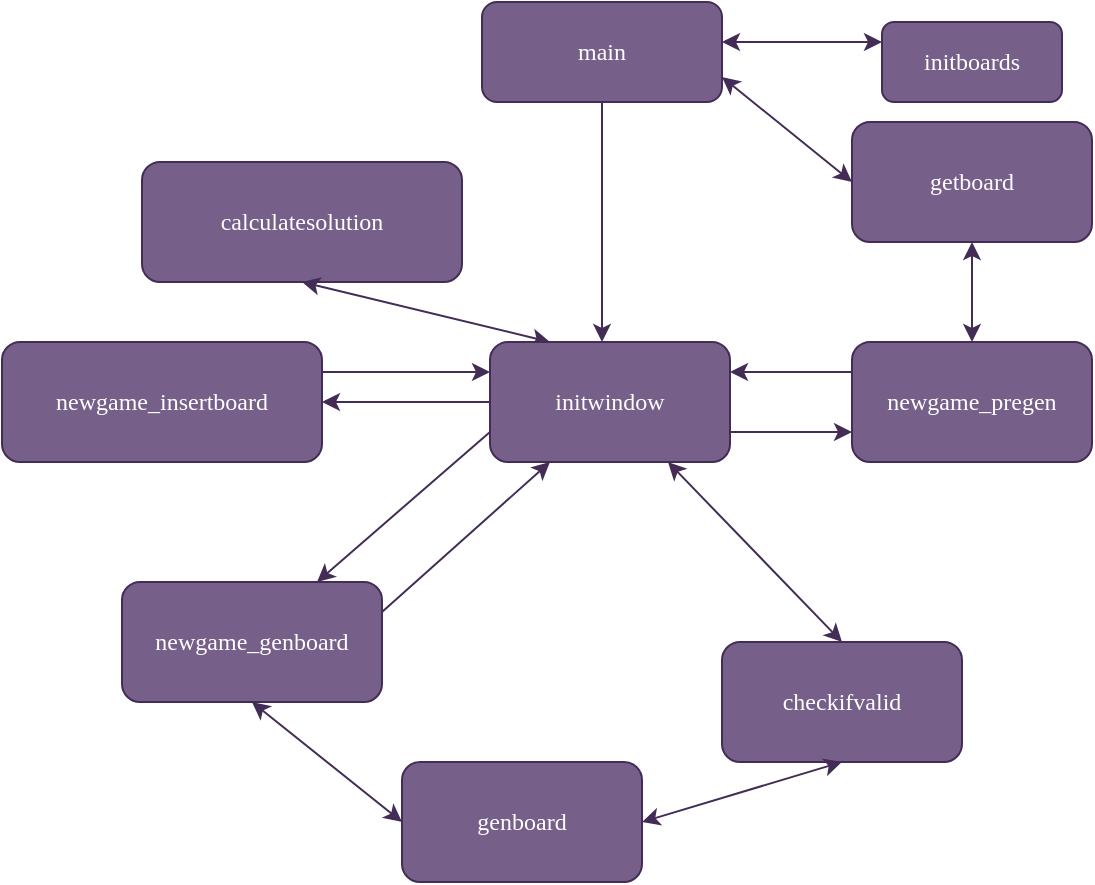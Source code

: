 <mxfile version="26.2.14">
  <diagram id="C5RBs43oDa-KdzZeNtuy" name="Page-1">
    <mxGraphModel dx="1426" dy="773" grid="1" gridSize="10" guides="1" tooltips="1" connect="1" arrows="1" fold="1" page="1" pageScale="1" pageWidth="827" pageHeight="1169" background="light-dark(#FFFFFF,#3F673F)" math="0" shadow="0">
      <root>
        <mxCell id="WIyWlLk6GJQsqaUBKTNV-0" />
        <mxCell id="WIyWlLk6GJQsqaUBKTNV-1" parent="WIyWlLk6GJQsqaUBKTNV-0" />
        <mxCell id="WIyWlLk6GJQsqaUBKTNV-3" value="main" style="rounded=1;whiteSpace=wrap;html=1;fontSize=12;glass=0;strokeWidth=1;shadow=0;fillColor=#76608a;strokeColor=#432D57;fontFamily=Lucida Console;fontColor=#ffffff;" parent="WIyWlLk6GJQsqaUBKTNV-1" vertex="1">
          <mxGeometry x="350" y="70" width="120" height="50" as="geometry" />
        </mxCell>
        <mxCell id="FNKoBImQwWc6U7kva2Of-9" value="" style="endArrow=classic;startArrow=classic;html=1;rounded=0;fillColor=#76608a;strokeColor=#432D57;fontFamily=Lucida Console;" parent="WIyWlLk6GJQsqaUBKTNV-1" edge="1">
          <mxGeometry width="50" height="50" relative="1" as="geometry">
            <mxPoint x="470" y="90" as="sourcePoint" />
            <mxPoint x="550" y="90" as="targetPoint" />
          </mxGeometry>
        </mxCell>
        <mxCell id="FNKoBImQwWc6U7kva2Of-10" value="initboards" style="rounded=1;whiteSpace=wrap;html=1;fillColor=#76608a;strokeColor=#432D57;fontFamily=Lucida Console;fontColor=#ffffff;" parent="WIyWlLk6GJQsqaUBKTNV-1" vertex="1">
          <mxGeometry x="550" y="80" width="90" height="40" as="geometry" />
        </mxCell>
        <mxCell id="FNKoBImQwWc6U7kva2Of-12" value="" style="endArrow=classic;startArrow=classic;html=1;rounded=0;exitX=1;exitY=0.75;exitDx=0;exitDy=0;entryX=0;entryY=0.5;entryDx=0;entryDy=0;fillColor=#76608a;strokeColor=#432D57;fontFamily=Lucida Console;" parent="WIyWlLk6GJQsqaUBKTNV-1" source="WIyWlLk6GJQsqaUBKTNV-3" target="FNKoBImQwWc6U7kva2Of-13" edge="1">
          <mxGeometry width="50" height="50" relative="1" as="geometry">
            <mxPoint x="480" y="280" as="sourcePoint" />
            <mxPoint x="550" y="280" as="targetPoint" />
          </mxGeometry>
        </mxCell>
        <mxCell id="FNKoBImQwWc6U7kva2Of-13" value="getboard" style="rounded=1;whiteSpace=wrap;html=1;fillColor=#76608a;strokeColor=#432D57;fontFamily=Lucida Console;fontColor=#ffffff;" parent="WIyWlLk6GJQsqaUBKTNV-1" vertex="1">
          <mxGeometry x="535" y="130" width="120" height="60" as="geometry" />
        </mxCell>
        <mxCell id="FNKoBImQwWc6U7kva2Of-14" value="" style="endArrow=classic;html=1;rounded=0;exitX=0.5;exitY=1;exitDx=0;exitDy=0;fillColor=#76608a;strokeColor=#432D57;fontFamily=Lucida Console;" parent="WIyWlLk6GJQsqaUBKTNV-1" source="WIyWlLk6GJQsqaUBKTNV-3" edge="1">
          <mxGeometry width="50" height="50" relative="1" as="geometry">
            <mxPoint x="480" y="180" as="sourcePoint" />
            <mxPoint x="410" y="240" as="targetPoint" />
          </mxGeometry>
        </mxCell>
        <mxCell id="FNKoBImQwWc6U7kva2Of-16" value="" style="endArrow=classic;startArrow=classic;html=1;rounded=0;exitX=0.5;exitY=0;exitDx=0;exitDy=0;fillColor=#76608a;strokeColor=#432D57;fontFamily=Lucida Console;" parent="WIyWlLk6GJQsqaUBKTNV-1" source="FNKoBImQwWc6U7kva2Of-15" edge="1">
          <mxGeometry width="50" height="50" relative="1" as="geometry">
            <mxPoint x="460" y="400" as="sourcePoint" />
            <mxPoint x="409" y="300" as="targetPoint" />
          </mxGeometry>
        </mxCell>
        <mxCell id="FNKoBImQwWc6U7kva2Of-18" value="checkifvalid" style="rounded=1;whiteSpace=wrap;html=1;fillColor=#76608a;strokeColor=#432D57;fontFamily=Lucida Console;fontColor=#ffffff;" parent="WIyWlLk6GJQsqaUBKTNV-1" vertex="1">
          <mxGeometry x="470" y="390" width="120" height="60" as="geometry" />
        </mxCell>
        <mxCell id="FNKoBImQwWc6U7kva2Of-19" value="newgame_pregen" style="rounded=1;whiteSpace=wrap;html=1;fillColor=#76608a;strokeColor=#432D57;fontFamily=Lucida Console;fontColor=#ffffff;" parent="WIyWlLk6GJQsqaUBKTNV-1" vertex="1">
          <mxGeometry x="535" y="240" width="120" height="60" as="geometry" />
        </mxCell>
        <mxCell id="FNKoBImQwWc6U7kva2Of-20" value="newgame_insertboard" style="rounded=1;whiteSpace=wrap;html=1;fillColor=#76608a;strokeColor=#432D57;fontFamily=Lucida Console;fontColor=#ffffff;" parent="WIyWlLk6GJQsqaUBKTNV-1" vertex="1">
          <mxGeometry x="110" y="240" width="160" height="60" as="geometry" />
        </mxCell>
        <mxCell id="FNKoBImQwWc6U7kva2Of-21" value="newgame_genboard" style="rounded=1;whiteSpace=wrap;html=1;fillColor=#76608a;strokeColor=#432D57;fontFamily=Lucida Console;fontColor=#ffffff;" parent="WIyWlLk6GJQsqaUBKTNV-1" vertex="1">
          <mxGeometry x="170" y="360" width="130" height="60" as="geometry" />
        </mxCell>
        <mxCell id="FNKoBImQwWc6U7kva2Of-24" value="genboard" style="rounded=1;whiteSpace=wrap;html=1;fillColor=#76608a;strokeColor=#432D57;fontFamily=Lucida Console;fontColor=#ffffff;" parent="WIyWlLk6GJQsqaUBKTNV-1" vertex="1">
          <mxGeometry x="310" y="450" width="120" height="60" as="geometry" />
        </mxCell>
        <mxCell id="FNKoBImQwWc6U7kva2Of-25" value="calculatesolution" style="rounded=1;whiteSpace=wrap;html=1;fillColor=#76608a;strokeColor=#432D57;fontFamily=Lucida Console;fontColor=#ffffff;" parent="WIyWlLk6GJQsqaUBKTNV-1" vertex="1">
          <mxGeometry x="180" y="150" width="160" height="60" as="geometry" />
        </mxCell>
        <mxCell id="FNKoBImQwWc6U7kva2Of-26" value="" style="endArrow=classic;startArrow=classic;html=1;rounded=0;entryX=0.5;entryY=1;entryDx=0;entryDy=0;fillColor=#76608a;strokeColor=#432D57;exitX=1;exitY=0.5;exitDx=0;exitDy=0;fontFamily=Lucida Console;" parent="WIyWlLk6GJQsqaUBKTNV-1" source="FNKoBImQwWc6U7kva2Of-24" target="FNKoBImQwWc6U7kva2Of-18" edge="1">
          <mxGeometry width="50" height="50" relative="1" as="geometry">
            <mxPoint x="360" y="520" as="sourcePoint" />
            <mxPoint x="410" y="470" as="targetPoint" />
          </mxGeometry>
        </mxCell>
        <mxCell id="FNKoBImQwWc6U7kva2Of-27" value="" style="endArrow=classic;startArrow=classic;html=1;rounded=0;exitX=0;exitY=0.5;exitDx=0;exitDy=0;entryX=0.5;entryY=1;entryDx=0;entryDy=0;fillColor=#76608a;strokeColor=#432D57;fontFamily=Lucida Console;fontSize=11;" parent="WIyWlLk6GJQsqaUBKTNV-1" source="FNKoBImQwWc6U7kva2Of-24" target="FNKoBImQwWc6U7kva2Of-21" edge="1">
          <mxGeometry width="50" height="50" relative="1" as="geometry">
            <mxPoint x="220" y="490" as="sourcePoint" />
            <mxPoint x="270" y="440" as="targetPoint" />
          </mxGeometry>
        </mxCell>
        <mxCell id="FNKoBImQwWc6U7kva2Of-28" value="" style="endArrow=classic;html=1;rounded=0;entryX=0.25;entryY=1;entryDx=0;entryDy=0;exitX=1;exitY=0.25;exitDx=0;exitDy=0;fillColor=#76608a;strokeColor=#432D57;fontFamily=Lucida Console;" parent="WIyWlLk6GJQsqaUBKTNV-1" source="FNKoBImQwWc6U7kva2Of-21" target="FNKoBImQwWc6U7kva2Of-15" edge="1">
          <mxGeometry width="50" height="50" relative="1" as="geometry">
            <mxPoint x="300" y="380" as="sourcePoint" />
            <mxPoint x="340" y="340" as="targetPoint" />
          </mxGeometry>
        </mxCell>
        <mxCell id="FNKoBImQwWc6U7kva2Of-29" value="" style="endArrow=classic;html=1;rounded=0;exitX=0;exitY=0.75;exitDx=0;exitDy=0;entryX=0.75;entryY=0;entryDx=0;entryDy=0;fillColor=#76608a;strokeColor=#432D57;fontFamily=Lucida Console;" parent="WIyWlLk6GJQsqaUBKTNV-1" source="FNKoBImQwWc6U7kva2Of-15" target="FNKoBImQwWc6U7kva2Of-21" edge="1">
          <mxGeometry width="50" height="50" relative="1" as="geometry">
            <mxPoint x="290" y="390" as="sourcePoint" />
            <mxPoint x="340" y="340" as="targetPoint" />
          </mxGeometry>
        </mxCell>
        <mxCell id="FNKoBImQwWc6U7kva2Of-30" value="" style="endArrow=classic;startArrow=classic;html=1;rounded=0;entryX=0.25;entryY=0;entryDx=0;entryDy=0;fillColor=#76608a;strokeColor=#432D57;exitX=0.5;exitY=1;exitDx=0;exitDy=0;fontFamily=Lucida Console;" parent="WIyWlLk6GJQsqaUBKTNV-1" source="FNKoBImQwWc6U7kva2Of-25" target="FNKoBImQwWc6U7kva2Of-15" edge="1">
          <mxGeometry width="50" height="50" relative="1" as="geometry">
            <mxPoint x="330" y="190" as="sourcePoint" />
            <mxPoint x="380" y="170" as="targetPoint" />
          </mxGeometry>
        </mxCell>
        <mxCell id="FNKoBImQwWc6U7kva2Of-31" value="" style="endArrow=classic;html=1;rounded=0;entryX=0;entryY=0.75;entryDx=0;entryDy=0;exitX=1;exitY=0.75;exitDx=0;exitDy=0;fillColor=#76608a;strokeColor=#432D57;fontFamily=Lucida Console;" parent="WIyWlLk6GJQsqaUBKTNV-1" source="FNKoBImQwWc6U7kva2Of-15" target="FNKoBImQwWc6U7kva2Of-19" edge="1">
          <mxGeometry width="50" height="50" relative="1" as="geometry">
            <mxPoint x="460" y="340" as="sourcePoint" />
            <mxPoint x="510" y="290" as="targetPoint" />
          </mxGeometry>
        </mxCell>
        <mxCell id="FNKoBImQwWc6U7kva2Of-32" value="" style="endArrow=classic;html=1;rounded=0;exitX=0;exitY=0.25;exitDx=0;exitDy=0;entryX=1;entryY=0.25;entryDx=0;entryDy=0;fillColor=#76608a;strokeColor=#432D57;fontFamily=Lucida Console;" parent="WIyWlLk6GJQsqaUBKTNV-1" source="FNKoBImQwWc6U7kva2Of-19" target="FNKoBImQwWc6U7kva2Of-15" edge="1">
          <mxGeometry width="50" height="50" relative="1" as="geometry">
            <mxPoint x="540" y="300" as="sourcePoint" />
            <mxPoint x="590" y="250" as="targetPoint" />
          </mxGeometry>
        </mxCell>
        <mxCell id="FNKoBImQwWc6U7kva2Of-33" value="" style="endArrow=classic;html=1;rounded=0;entryX=1;entryY=0.5;entryDx=0;entryDy=0;fillColor=#76608a;strokeColor=#432D57;exitX=0;exitY=0.5;exitDx=0;exitDy=0;fontFamily=Lucida Console;" parent="WIyWlLk6GJQsqaUBKTNV-1" source="FNKoBImQwWc6U7kva2Of-15" target="FNKoBImQwWc6U7kva2Of-20" edge="1">
          <mxGeometry width="50" height="50" relative="1" as="geometry">
            <mxPoint x="350" y="280" as="sourcePoint" />
            <mxPoint x="360" y="240" as="targetPoint" />
          </mxGeometry>
        </mxCell>
        <mxCell id="FNKoBImQwWc6U7kva2Of-34" value="" style="endArrow=classic;html=1;rounded=0;entryX=0;entryY=0.25;entryDx=0;entryDy=0;fillColor=#76608a;strokeColor=#432D57;exitX=1;exitY=0.25;exitDx=0;exitDy=0;fontFamily=Lucida Console;" parent="WIyWlLk6GJQsqaUBKTNV-1" source="FNKoBImQwWc6U7kva2Of-20" target="FNKoBImQwWc6U7kva2Of-15" edge="1">
          <mxGeometry width="50" height="50" relative="1" as="geometry">
            <mxPoint x="190" y="270" as="sourcePoint" />
            <mxPoint x="240" y="220" as="targetPoint" />
          </mxGeometry>
        </mxCell>
        <mxCell id="FNKoBImQwWc6U7kva2Of-35" value="" style="endArrow=classic;startArrow=classic;html=1;rounded=0;exitX=0.5;exitY=0;exitDx=0;exitDy=0;fillColor=#76608a;strokeColor=#432D57;fontFamily=Lucida Console;" parent="WIyWlLk6GJQsqaUBKTNV-1" source="FNKoBImQwWc6U7kva2Of-18" target="FNKoBImQwWc6U7kva2Of-15" edge="1">
          <mxGeometry width="50" height="50" relative="1" as="geometry">
            <mxPoint x="530" y="390" as="sourcePoint" />
            <mxPoint x="409" y="300" as="targetPoint" />
          </mxGeometry>
        </mxCell>
        <mxCell id="FNKoBImQwWc6U7kva2Of-15" value="initwindow" style="rounded=1;whiteSpace=wrap;html=1;fillColor=#76608a;strokeColor=#432D57;fontFamily=Lucida Console;fontColor=#ffffff;" parent="WIyWlLk6GJQsqaUBKTNV-1" vertex="1">
          <mxGeometry x="354" y="240" width="120" height="60" as="geometry" />
        </mxCell>
        <mxCell id="EUUkid_NxYVwX5oRvpra-0" value="" style="endArrow=classic;startArrow=classic;html=1;rounded=0;entryX=0.5;entryY=1;entryDx=0;entryDy=0;exitX=0.5;exitY=0;exitDx=0;exitDy=0;strokeColor=light-dark(#432d57, #ededed);" edge="1" parent="WIyWlLk6GJQsqaUBKTNV-1" source="FNKoBImQwWc6U7kva2Of-19" target="FNKoBImQwWc6U7kva2Of-13">
          <mxGeometry width="50" height="50" relative="1" as="geometry">
            <mxPoint x="390" y="420" as="sourcePoint" />
            <mxPoint x="440" y="370" as="targetPoint" />
          </mxGeometry>
        </mxCell>
      </root>
    </mxGraphModel>
  </diagram>
</mxfile>
